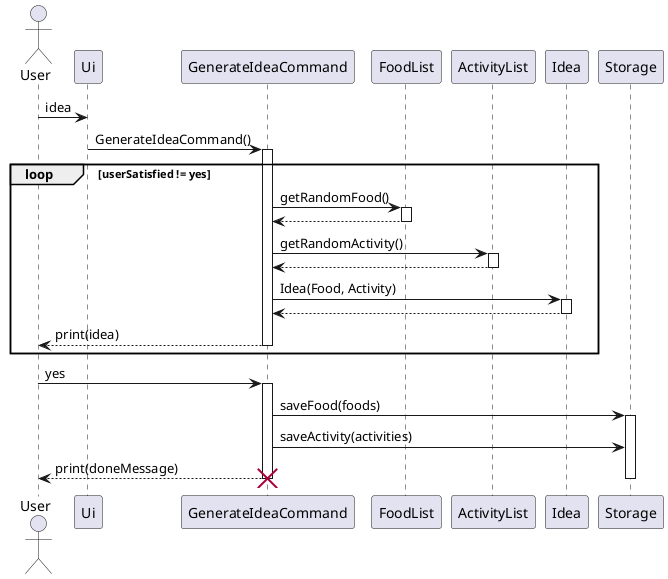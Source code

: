 @startuml
'https://plantuml.com/sequence-diagram

actor User as User

User -> Ui: idea
Ui -> GenerateIdeaCommand: GenerateIdeaCommand()
activate GenerateIdeaCommand

loop userSatisfied != yes
    GenerateIdeaCommand -> FoodList: getRandomFood()
    activate FoodList
    FoodList --> GenerateIdeaCommand
    deactivate FoodList

    GenerateIdeaCommand -> ActivityList: getRandomActivity()
    activate ActivityList
    ActivityList --> GenerateIdeaCommand
    deactivate ActivityList

    GenerateIdeaCommand -> Idea: Idea(Food, Activity)
    activate Idea
    Idea --> GenerateIdeaCommand:
    deactivate Idea
    GenerateIdeaCommand --> User: print(idea)
    deactivate GenerateIdeaCommand
end

User -> GenerateIdeaCommand: yes
activate GenerateIdeaCommand
GenerateIdeaCommand -> Storage: saveFood(foods)
activate Storage
GenerateIdeaCommand -> Storage: saveActivity(activities)
GenerateIdeaCommand --> User: print(doneMessage)
deactivate Storage
deactivate GenerateIdeaCommand
destroy GenerateIdeaCommand

@enduml
